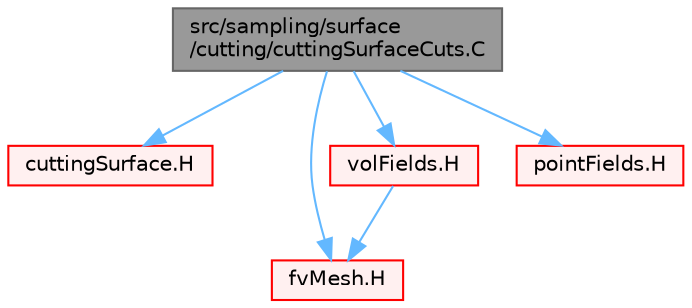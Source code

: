 digraph "src/sampling/surface/cutting/cuttingSurfaceCuts.C"
{
 // LATEX_PDF_SIZE
  bgcolor="transparent";
  edge [fontname=Helvetica,fontsize=10,labelfontname=Helvetica,labelfontsize=10];
  node [fontname=Helvetica,fontsize=10,shape=box,height=0.2,width=0.4];
  Node1 [id="Node000001",label="src/sampling/surface\l/cutting/cuttingSurfaceCuts.C",height=0.2,width=0.4,color="gray40", fillcolor="grey60", style="filled", fontcolor="black",tooltip=" "];
  Node1 -> Node2 [id="edge1_Node000001_Node000002",color="steelblue1",style="solid",tooltip=" "];
  Node2 [id="Node000002",label="cuttingSurface.H",height=0.2,width=0.4,color="red", fillcolor="#FFF0F0", style="filled",URL="$cuttingSurface_8H.html",tooltip=" "];
  Node1 -> Node285 [id="edge2_Node000001_Node000285",color="steelblue1",style="solid",tooltip=" "];
  Node285 [id="Node000285",label="fvMesh.H",height=0.2,width=0.4,color="red", fillcolor="#FFF0F0", style="filled",URL="$fvMesh_8H.html",tooltip=" "];
  Node1 -> Node375 [id="edge3_Node000001_Node000375",color="steelblue1",style="solid",tooltip=" "];
  Node375 [id="Node000375",label="volFields.H",height=0.2,width=0.4,color="red", fillcolor="#FFF0F0", style="filled",URL="$volFields_8H.html",tooltip=" "];
  Node375 -> Node285 [id="edge4_Node000375_Node000285",color="steelblue1",style="solid",tooltip=" "];
  Node1 -> Node413 [id="edge5_Node000001_Node000413",color="steelblue1",style="solid",tooltip=" "];
  Node413 [id="Node000413",label="pointFields.H",height=0.2,width=0.4,color="red", fillcolor="#FFF0F0", style="filled",URL="$pointFields_8H.html",tooltip=" "];
}
